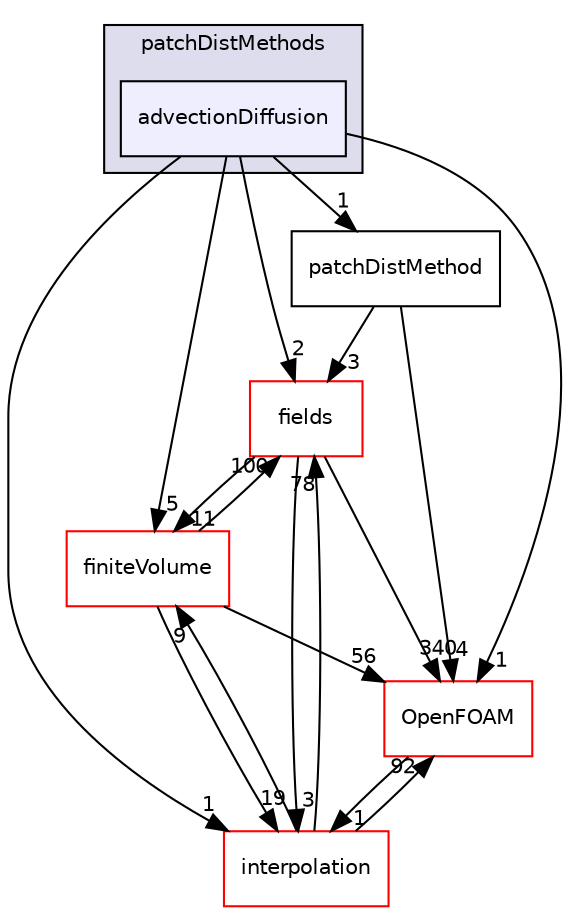 digraph "src/finiteVolume/fvMesh/wallDist/patchDistMethods/advectionDiffusion" {
  bgcolor=transparent;
  compound=true
  node [ fontsize="10", fontname="Helvetica"];
  edge [ labelfontsize="10", labelfontname="Helvetica"];
  subgraph clusterdir_28bd808b48a939f9343efc27d469bf7b {
    graph [ bgcolor="#ddddee", pencolor="black", label="patchDistMethods" fontname="Helvetica", fontsize="10", URL="dir_28bd808b48a939f9343efc27d469bf7b.html"]
  dir_45d58a8acd8cdcb90dddf53b056198ab [shape=box, label="advectionDiffusion", style="filled", fillcolor="#eeeeff", pencolor="black", URL="dir_45d58a8acd8cdcb90dddf53b056198ab.html"];
  }
  dir_25ab4a83a983f7bb7a38b7f63bb141b7 [shape=box label="fields" color="red" URL="dir_25ab4a83a983f7bb7a38b7f63bb141b7.html"];
  dir_2ea871e4defbdbd60808750cae643c63 [shape=box label="finiteVolume" color="red" URL="dir_2ea871e4defbdbd60808750cae643c63.html"];
  dir_a586eb954e2e5e74ecf6fe95a2457777 [shape=box label="interpolation" color="red" URL="dir_a586eb954e2e5e74ecf6fe95a2457777.html"];
  dir_c5473ff19b20e6ec4dfe5c310b3778a8 [shape=box label="OpenFOAM" color="red" URL="dir_c5473ff19b20e6ec4dfe5c310b3778a8.html"];
  dir_6e324d8445a9fcc15d11be46c4e01c62 [shape=box label="patchDistMethod" URL="dir_6e324d8445a9fcc15d11be46c4e01c62.html"];
  dir_45d58a8acd8cdcb90dddf53b056198ab->dir_25ab4a83a983f7bb7a38b7f63bb141b7 [headlabel="2", labeldistance=1.5 headhref="dir_001165_000938.html"];
  dir_45d58a8acd8cdcb90dddf53b056198ab->dir_2ea871e4defbdbd60808750cae643c63 [headlabel="5", labeldistance=1.5 headhref="dir_001165_001065.html"];
  dir_45d58a8acd8cdcb90dddf53b056198ab->dir_a586eb954e2e5e74ecf6fe95a2457777 [headlabel="1", labeldistance=1.5 headhref="dir_001165_001172.html"];
  dir_45d58a8acd8cdcb90dddf53b056198ab->dir_c5473ff19b20e6ec4dfe5c310b3778a8 [headlabel="1", labeldistance=1.5 headhref="dir_001165_001898.html"];
  dir_45d58a8acd8cdcb90dddf53b056198ab->dir_6e324d8445a9fcc15d11be46c4e01c62 [headlabel="1", labeldistance=1.5 headhref="dir_001165_001168.html"];
  dir_25ab4a83a983f7bb7a38b7f63bb141b7->dir_2ea871e4defbdbd60808750cae643c63 [headlabel="11", labeldistance=1.5 headhref="dir_000938_001065.html"];
  dir_25ab4a83a983f7bb7a38b7f63bb141b7->dir_a586eb954e2e5e74ecf6fe95a2457777 [headlabel="3", labeldistance=1.5 headhref="dir_000938_001172.html"];
  dir_25ab4a83a983f7bb7a38b7f63bb141b7->dir_c5473ff19b20e6ec4dfe5c310b3778a8 [headlabel="340", labeldistance=1.5 headhref="dir_000938_001898.html"];
  dir_2ea871e4defbdbd60808750cae643c63->dir_25ab4a83a983f7bb7a38b7f63bb141b7 [headlabel="100", labeldistance=1.5 headhref="dir_001065_000938.html"];
  dir_2ea871e4defbdbd60808750cae643c63->dir_a586eb954e2e5e74ecf6fe95a2457777 [headlabel="19", labeldistance=1.5 headhref="dir_001065_001172.html"];
  dir_2ea871e4defbdbd60808750cae643c63->dir_c5473ff19b20e6ec4dfe5c310b3778a8 [headlabel="56", labeldistance=1.5 headhref="dir_001065_001898.html"];
  dir_a586eb954e2e5e74ecf6fe95a2457777->dir_25ab4a83a983f7bb7a38b7f63bb141b7 [headlabel="78", labeldistance=1.5 headhref="dir_001172_000938.html"];
  dir_a586eb954e2e5e74ecf6fe95a2457777->dir_2ea871e4defbdbd60808750cae643c63 [headlabel="9", labeldistance=1.5 headhref="dir_001172_001065.html"];
  dir_a586eb954e2e5e74ecf6fe95a2457777->dir_c5473ff19b20e6ec4dfe5c310b3778a8 [headlabel="92", labeldistance=1.5 headhref="dir_001172_001898.html"];
  dir_c5473ff19b20e6ec4dfe5c310b3778a8->dir_a586eb954e2e5e74ecf6fe95a2457777 [headlabel="1", labeldistance=1.5 headhref="dir_001898_001172.html"];
  dir_6e324d8445a9fcc15d11be46c4e01c62->dir_25ab4a83a983f7bb7a38b7f63bb141b7 [headlabel="3", labeldistance=1.5 headhref="dir_001168_000938.html"];
  dir_6e324d8445a9fcc15d11be46c4e01c62->dir_c5473ff19b20e6ec4dfe5c310b3778a8 [headlabel="4", labeldistance=1.5 headhref="dir_001168_001898.html"];
}
